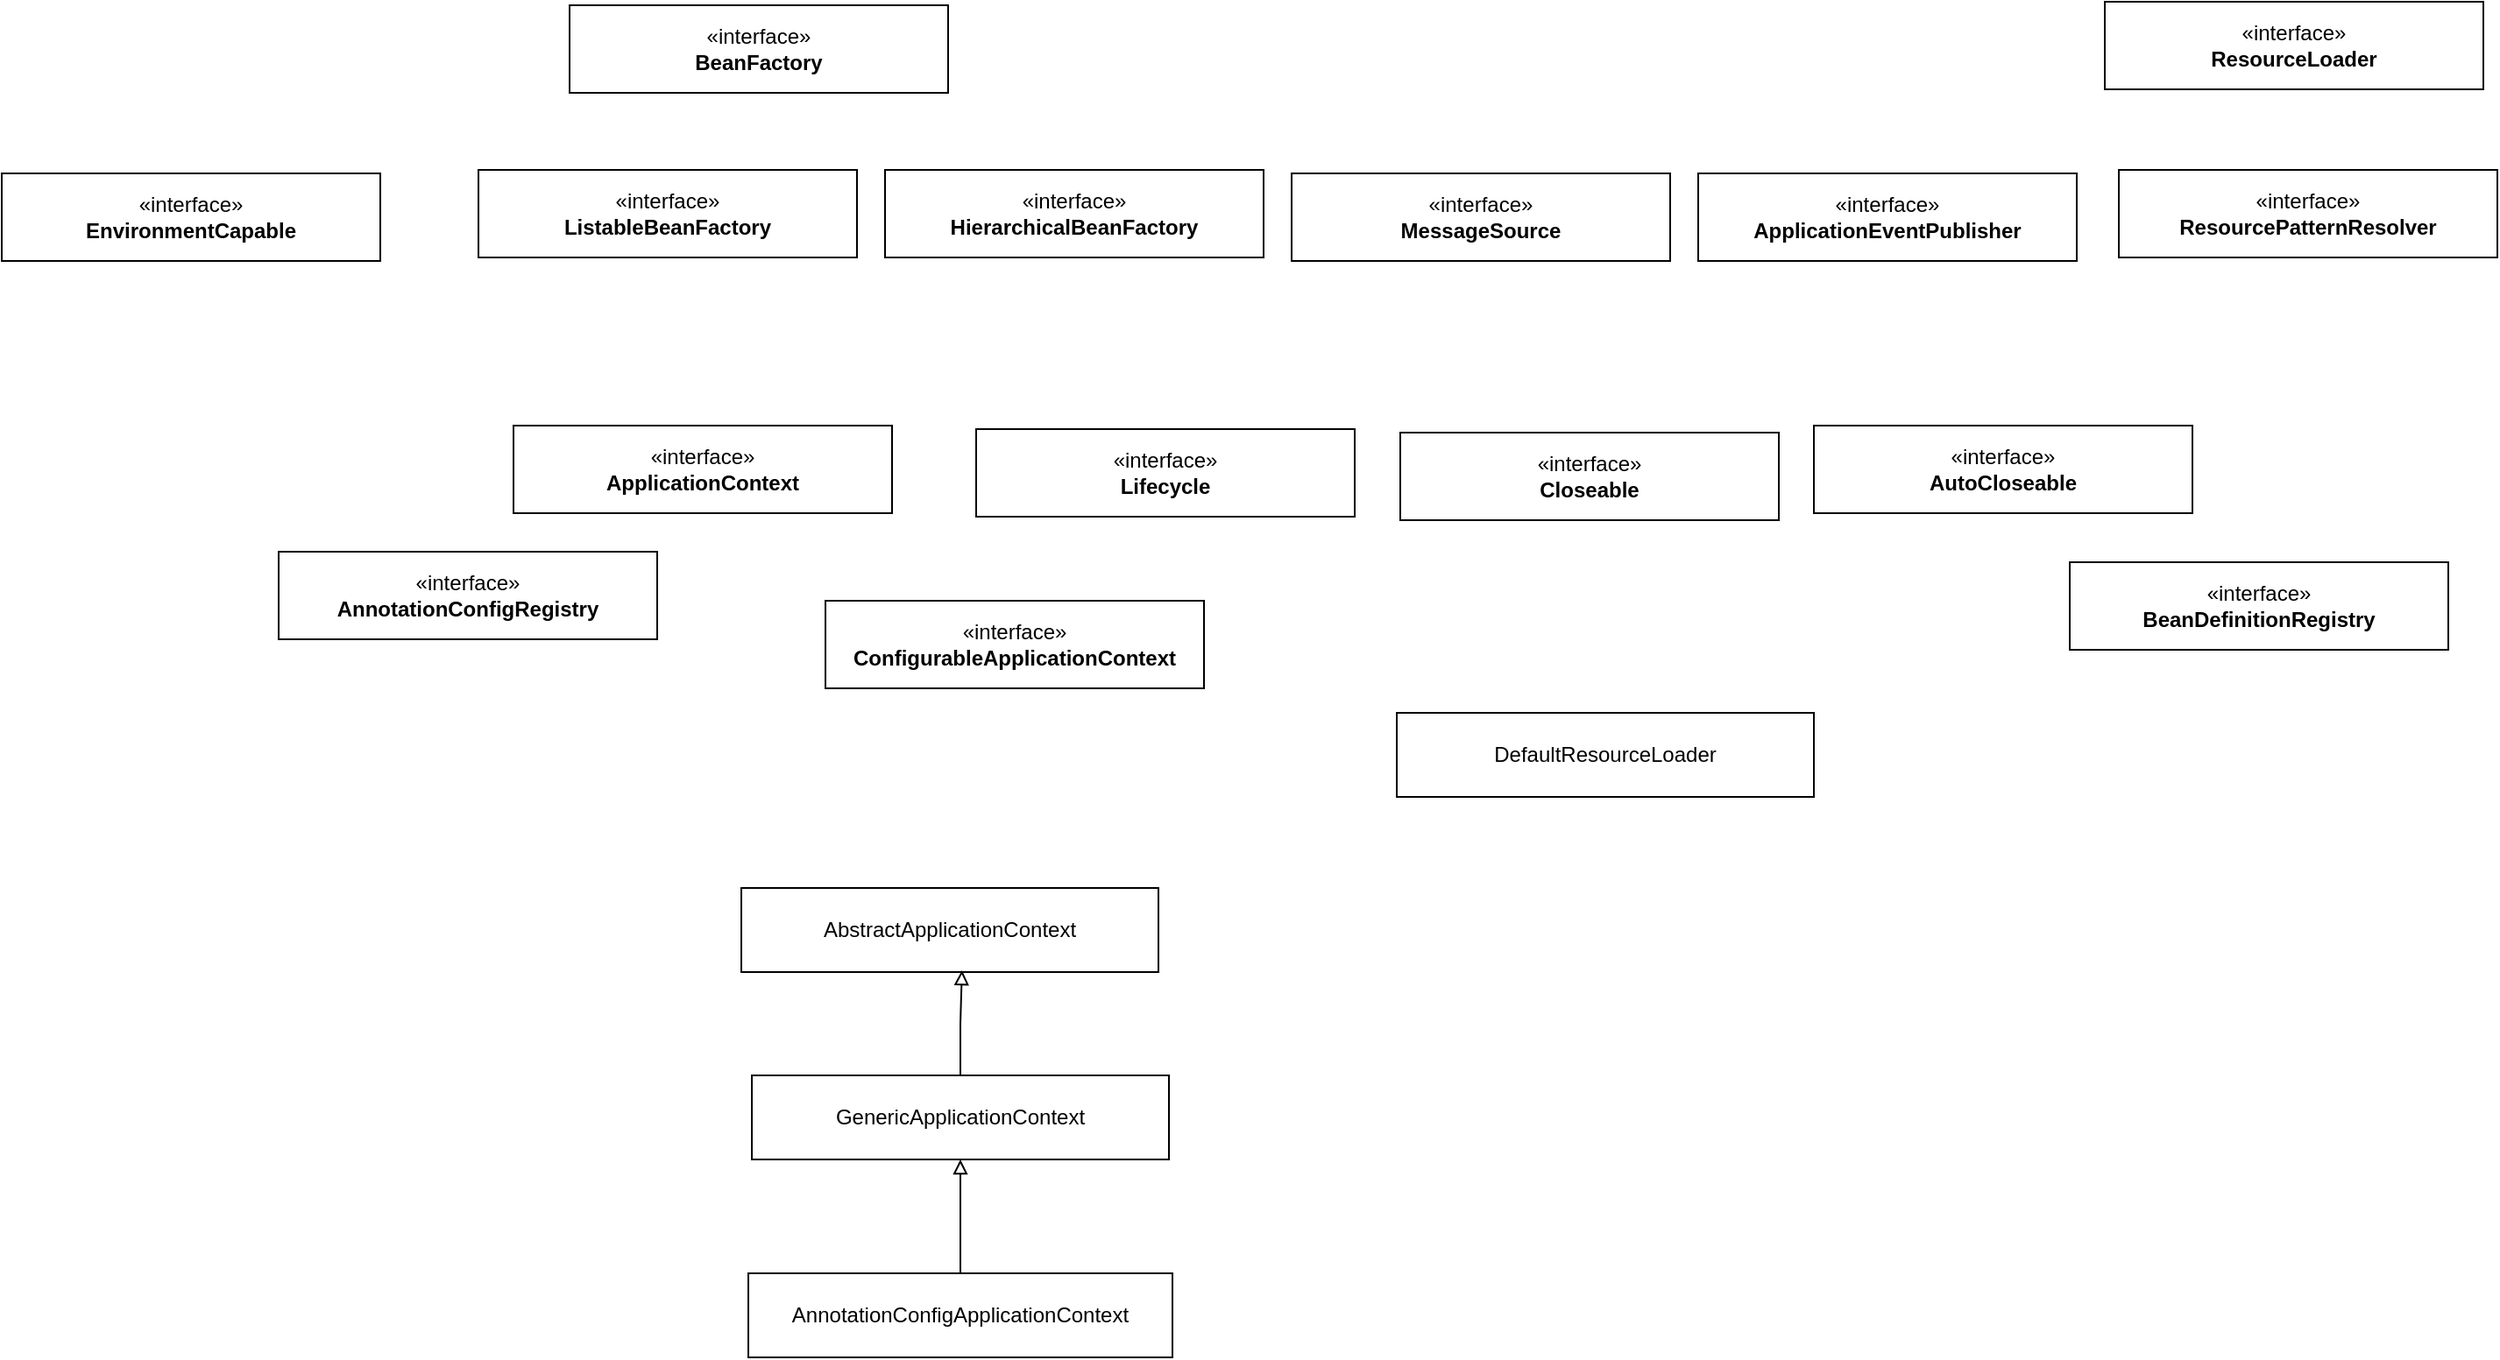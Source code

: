 <mxfile version="23.0.2" type="github">
  <diagram name="第 1 页" id="neKxh6z_9__IzbFEOgkC">
    <mxGraphModel dx="2261" dy="1907" grid="1" gridSize="2" guides="1" tooltips="1" connect="1" arrows="1" fold="1" page="1" pageScale="1" pageWidth="827" pageHeight="1169" math="0" shadow="0">
      <root>
        <mxCell id="0" />
        <mxCell id="1" parent="0" />
        <mxCell id="-akV54SEEkOJsXPi6OF7-1" value="«interface»&lt;br&gt;&lt;b&gt;AnnotationConfigRegistry&lt;/b&gt;" style="html=1;whiteSpace=wrap;" vertex="1" parent="1">
          <mxGeometry x="-6" y="46" width="216" height="50" as="geometry" />
        </mxCell>
        <mxCell id="-akV54SEEkOJsXPi6OF7-21" style="edgeStyle=orthogonalEdgeStyle;rounded=0;orthogonalLoop=1;jettySize=auto;html=1;exitX=0.5;exitY=0;exitDx=0;exitDy=0;entryX=0.5;entryY=1;entryDx=0;entryDy=0;endArrow=block;endFill=0;" edge="1" parent="1" source="-akV54SEEkOJsXPi6OF7-2" target="-akV54SEEkOJsXPi6OF7-3">
          <mxGeometry relative="1" as="geometry" />
        </mxCell>
        <mxCell id="-akV54SEEkOJsXPi6OF7-2" value="AnnotationConfigApplicationContext" style="html=1;whiteSpace=wrap;" vertex="1" parent="1">
          <mxGeometry x="262" y="458" width="242" height="48" as="geometry" />
        </mxCell>
        <mxCell id="-akV54SEEkOJsXPi6OF7-3" value="GenericApplicationContext" style="html=1;whiteSpace=wrap;" vertex="1" parent="1">
          <mxGeometry x="264" y="345" width="238" height="48" as="geometry" />
        </mxCell>
        <mxCell id="-akV54SEEkOJsXPi6OF7-4" value="AbstractApplicationContext" style="html=1;whiteSpace=wrap;" vertex="1" parent="1">
          <mxGeometry x="258" y="238" width="238" height="48" as="geometry" />
        </mxCell>
        <mxCell id="-akV54SEEkOJsXPi6OF7-5" value="«interface»&lt;br&gt;&lt;b&gt;AutoCloseable&lt;/b&gt;" style="html=1;whiteSpace=wrap;" vertex="1" parent="1">
          <mxGeometry x="870" y="-26" width="216" height="50" as="geometry" />
        </mxCell>
        <mxCell id="-akV54SEEkOJsXPi6OF7-6" value="DefaultResourceLoader" style="html=1;whiteSpace=wrap;" vertex="1" parent="1">
          <mxGeometry x="632" y="138" width="238" height="48" as="geometry" />
        </mxCell>
        <mxCell id="-akV54SEEkOJsXPi6OF7-7" value="«interface»&lt;br&gt;&lt;b&gt;ConfigurableApplicationContext&lt;/b&gt;" style="html=1;whiteSpace=wrap;" vertex="1" parent="1">
          <mxGeometry x="306" y="74" width="216" height="50" as="geometry" />
        </mxCell>
        <mxCell id="-akV54SEEkOJsXPi6OF7-8" value="«interface»&lt;br&gt;&lt;b&gt;ResourcePatternResolver&lt;/b&gt;" style="html=1;whiteSpace=wrap;" vertex="1" parent="1">
          <mxGeometry x="1044" y="-172" width="216" height="50" as="geometry" />
        </mxCell>
        <mxCell id="-akV54SEEkOJsXPi6OF7-9" value="«interface»&lt;br&gt;&lt;b&gt;ApplicationContext&lt;/b&gt;" style="html=1;whiteSpace=wrap;" vertex="1" parent="1">
          <mxGeometry x="128" y="-26" width="216" height="50" as="geometry" />
        </mxCell>
        <mxCell id="-akV54SEEkOJsXPi6OF7-10" value="«interface»&lt;br&gt;&lt;b&gt;ListableBeanFactory&lt;/b&gt;" style="html=1;whiteSpace=wrap;" vertex="1" parent="1">
          <mxGeometry x="108" y="-172" width="216" height="50" as="geometry" />
        </mxCell>
        <mxCell id="-akV54SEEkOJsXPi6OF7-11" value="«interface»&lt;br&gt;&lt;b&gt;ApplicationEventPublisher&lt;/b&gt;" style="html=1;whiteSpace=wrap;" vertex="1" parent="1">
          <mxGeometry x="804" y="-170" width="216" height="50" as="geometry" />
        </mxCell>
        <mxCell id="-akV54SEEkOJsXPi6OF7-12" value="«interface»&lt;br&gt;&lt;b&gt;MessageSource&lt;/b&gt;" style="html=1;whiteSpace=wrap;" vertex="1" parent="1">
          <mxGeometry x="572" y="-170" width="216" height="50" as="geometry" />
        </mxCell>
        <mxCell id="-akV54SEEkOJsXPi6OF7-13" value="«interface»&lt;br&gt;&lt;b&gt;BeanFactory&lt;/b&gt;" style="html=1;whiteSpace=wrap;" vertex="1" parent="1">
          <mxGeometry x="160" y="-266" width="216" height="50" as="geometry" />
        </mxCell>
        <mxCell id="-akV54SEEkOJsXPi6OF7-14" value="«interface»&lt;br&gt;&lt;b&gt;EnvironmentCapable&lt;/b&gt;" style="html=1;whiteSpace=wrap;" vertex="1" parent="1">
          <mxGeometry x="-164" y="-170" width="216" height="50" as="geometry" />
        </mxCell>
        <mxCell id="-akV54SEEkOJsXPi6OF7-15" value="«interface»&lt;br&gt;&lt;b&gt;HierarchicalBeanFactory&lt;/b&gt;" style="html=1;whiteSpace=wrap;" vertex="1" parent="1">
          <mxGeometry x="340" y="-172" width="216" height="50" as="geometry" />
        </mxCell>
        <mxCell id="-akV54SEEkOJsXPi6OF7-16" value="«interface»&lt;br&gt;&lt;b&gt;ResourceLoader&lt;/b&gt;" style="html=1;whiteSpace=wrap;" vertex="1" parent="1">
          <mxGeometry x="1036" y="-268" width="216" height="50" as="geometry" />
        </mxCell>
        <mxCell id="-akV54SEEkOJsXPi6OF7-17" value="«interface»&lt;br&gt;&lt;b&gt;BeanDefinitionRegistry&lt;/b&gt;" style="html=1;whiteSpace=wrap;" vertex="1" parent="1">
          <mxGeometry x="1016" y="52" width="216" height="50" as="geometry" />
        </mxCell>
        <mxCell id="-akV54SEEkOJsXPi6OF7-18" value="«interface»&lt;br&gt;&lt;b&gt;Closeable&lt;/b&gt;" style="html=1;whiteSpace=wrap;" vertex="1" parent="1">
          <mxGeometry x="634" y="-22" width="216" height="50" as="geometry" />
        </mxCell>
        <mxCell id="-akV54SEEkOJsXPi6OF7-19" value="«interface»&lt;br&gt;&lt;b&gt;Lifecycle&lt;/b&gt;" style="html=1;whiteSpace=wrap;" vertex="1" parent="1">
          <mxGeometry x="392" y="-24" width="216" height="50" as="geometry" />
        </mxCell>
        <mxCell id="-akV54SEEkOJsXPi6OF7-22" style="edgeStyle=orthogonalEdgeStyle;rounded=0;orthogonalLoop=1;jettySize=auto;html=1;exitX=0.5;exitY=0;exitDx=0;exitDy=0;entryX=0.529;entryY=0.979;entryDx=0;entryDy=0;entryPerimeter=0;endArrow=block;endFill=0;" edge="1" parent="1" source="-akV54SEEkOJsXPi6OF7-3" target="-akV54SEEkOJsXPi6OF7-4">
          <mxGeometry relative="1" as="geometry" />
        </mxCell>
      </root>
    </mxGraphModel>
  </diagram>
</mxfile>
